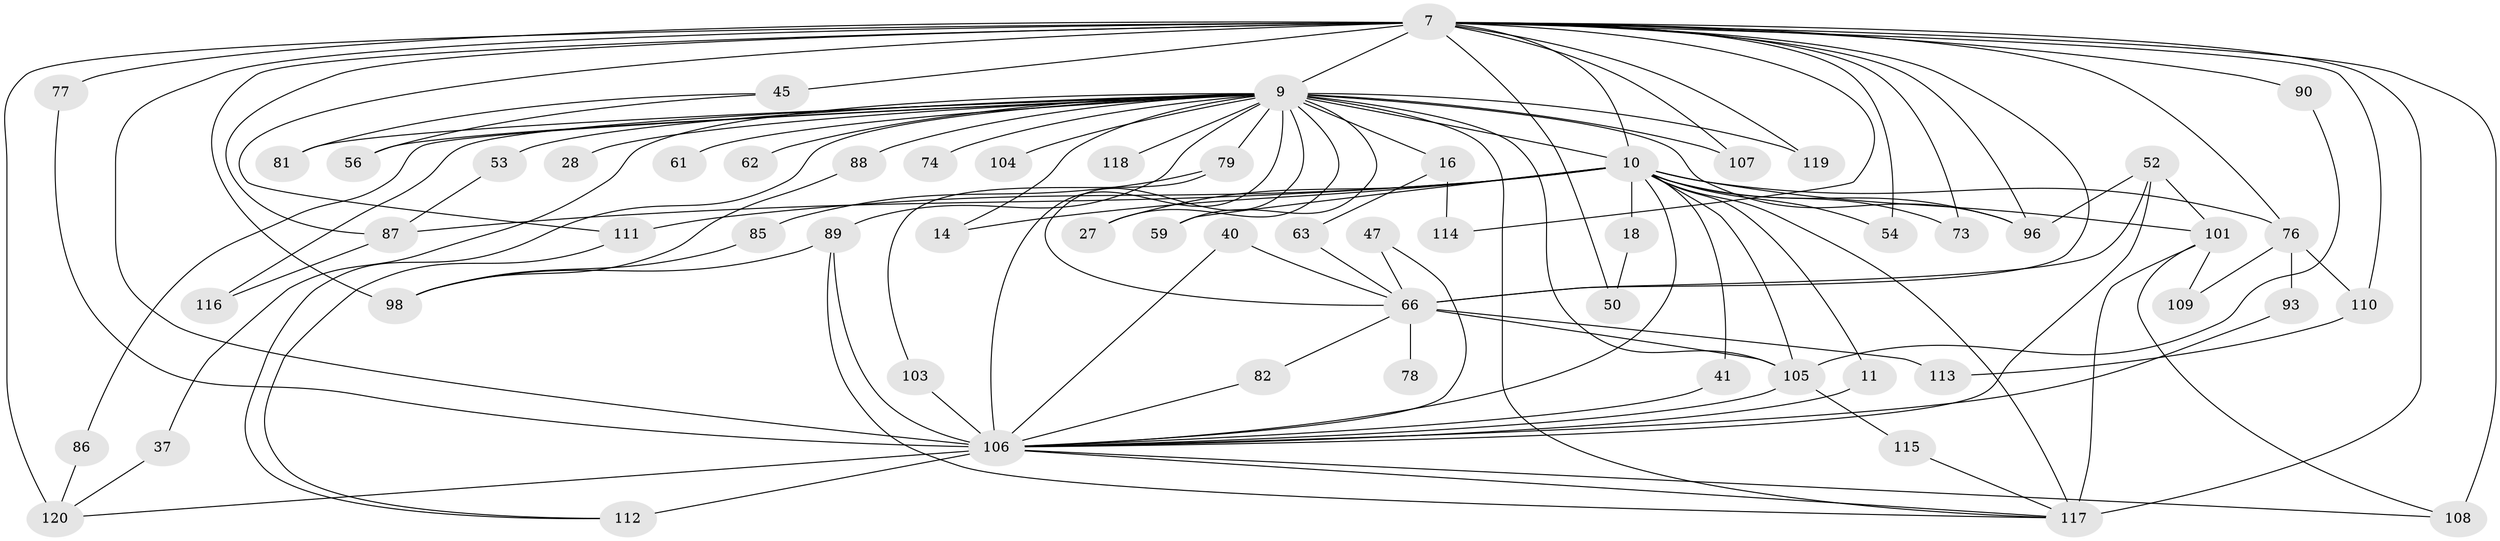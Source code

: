 // original degree distribution, {21: 0.008333333333333333, 25: 0.008333333333333333, 20: 0.016666666666666666, 19: 0.025, 22: 0.016666666666666666, 32: 0.008333333333333333, 2: 0.5, 4: 0.15, 6: 0.016666666666666666, 3: 0.19166666666666668, 5: 0.05, 8: 0.008333333333333333}
// Generated by graph-tools (version 1.1) at 2025/46/03/09/25 04:46:17]
// undirected, 60 vertices, 117 edges
graph export_dot {
graph [start="1"]
  node [color=gray90,style=filled];
  7 [super="+2"];
  9 [super="+5+8"];
  10 [super="+6"];
  11;
  14;
  16;
  18;
  27;
  28;
  37;
  40;
  41 [super="+25"];
  45;
  47;
  50;
  52 [super="+38"];
  53 [super="+44"];
  54;
  56;
  59;
  61;
  62;
  63;
  66 [super="+42+58"];
  73;
  74;
  76 [super="+70+46"];
  77;
  78;
  79;
  81;
  82;
  85;
  86;
  87 [super="+15"];
  88;
  89 [super="+64+36"];
  90;
  93;
  96 [super="+84+92"];
  98 [super="+71"];
  101 [super="+99+80"];
  103;
  104;
  105 [super="+60"];
  106 [super="+33+100"];
  107;
  108 [super="+97"];
  109;
  110 [super="+43"];
  111 [super="+20+67+83"];
  112 [super="+12"];
  113;
  114;
  115;
  116;
  117 [super="+65+68+95+102"];
  118 [super="+57"];
  119;
  120 [super="+49+35"];
  7 -- 9 [weight=8];
  7 -- 10 [weight=4];
  7 -- 45 [weight=2];
  7 -- 50;
  7 -- 66 [weight=5];
  7 -- 87 [weight=2];
  7 -- 90;
  7 -- 98 [weight=3];
  7 -- 110 [weight=3];
  7 -- 114;
  7 -- 73;
  7 -- 77;
  7 -- 107;
  7 -- 54;
  7 -- 119;
  7 -- 120 [weight=3];
  7 -- 111 [weight=2];
  7 -- 106 [weight=6];
  7 -- 108;
  7 -- 117 [weight=5];
  7 -- 96;
  7 -- 76;
  9 -- 10 [weight=8];
  9 -- 59;
  9 -- 61 [weight=2];
  9 -- 74 [weight=2];
  9 -- 86;
  9 -- 88;
  9 -- 107;
  9 -- 79 [weight=2];
  9 -- 81;
  9 -- 89 [weight=3];
  9 -- 27;
  9 -- 28;
  9 -- 62 [weight=2];
  9 -- 118 [weight=4];
  9 -- 14;
  9 -- 16 [weight=2];
  9 -- 37;
  9 -- 104 [weight=2];
  9 -- 112;
  9 -- 116;
  9 -- 119;
  9 -- 56;
  9 -- 66 [weight=2];
  9 -- 53;
  9 -- 117;
  9 -- 96;
  9 -- 105 [weight=2];
  9 -- 106 [weight=10];
  10 -- 14;
  10 -- 18 [weight=2];
  10 -- 27;
  10 -- 54;
  10 -- 59;
  10 -- 11;
  10 -- 73;
  10 -- 76 [weight=2];
  10 -- 106 [weight=6];
  10 -- 111 [weight=3];
  10 -- 41;
  10 -- 87;
  10 -- 117 [weight=3];
  10 -- 96;
  10 -- 105 [weight=2];
  10 -- 101 [weight=3];
  11 -- 106;
  16 -- 63;
  16 -- 114;
  18 -- 50;
  37 -- 120;
  40 -- 106;
  40 -- 66;
  41 -- 106 [weight=2];
  45 -- 56;
  45 -- 81;
  47 -- 66;
  47 -- 106;
  52 -- 96;
  52 -- 101;
  52 -- 106 [weight=2];
  52 -- 66 [weight=2];
  53 -- 87 [weight=2];
  63 -- 66;
  66 -- 113;
  66 -- 105;
  66 -- 78 [weight=2];
  66 -- 82;
  76 -- 93;
  76 -- 110;
  76 -- 109;
  77 -- 106;
  79 -- 85;
  79 -- 103;
  82 -- 106;
  85 -- 98;
  86 -- 120;
  87 -- 116;
  88 -- 98;
  89 -- 117;
  89 -- 98;
  89 -- 106;
  90 -- 105;
  93 -- 106;
  101 -- 117;
  101 -- 109;
  101 -- 108;
  103 -- 106;
  105 -- 115;
  105 -- 106 [weight=2];
  106 -- 108;
  106 -- 112 [weight=2];
  106 -- 117;
  106 -- 120;
  110 -- 113;
  111 -- 112;
  115 -- 117;
}
